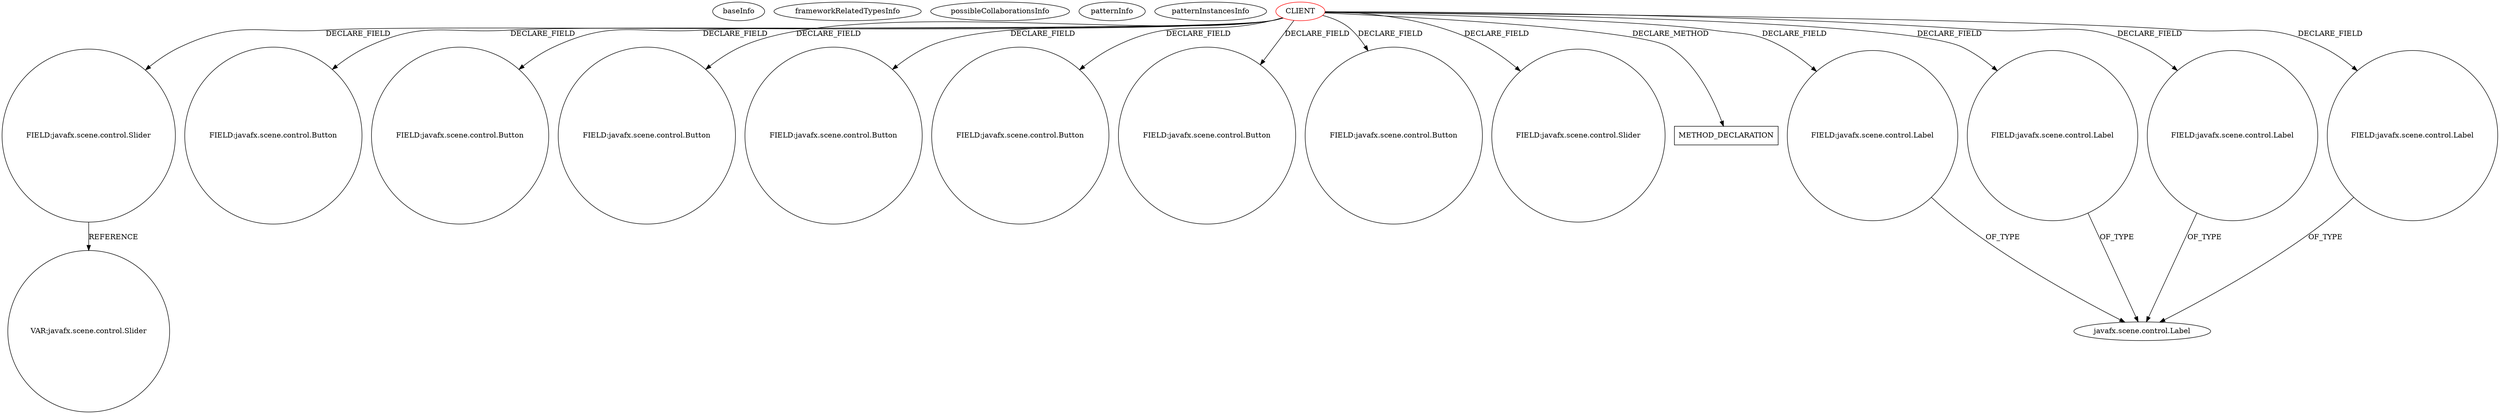 digraph {
baseInfo[graphId=1224,category="pattern",isAnonymous=false,possibleRelation=false]
frameworkRelatedTypesInfo[]
possibleCollaborationsInfo[]
patternInfo[frequency=2.0,patternRootClient=0]
patternInstancesInfo[0="candybibby-Snake~/candybibby-Snake/Snake-master/src/graphicsJavaFX/Controller.java~Controller~2239",1="if12b051-SWP_Paint~/if12b051-SWP_Paint/SWP_Paint-master/SWP_Paint/src/gui/MainController.java~MainController~3089"]
78[label="FIELD:javafx.scene.control.Slider",vertexType="FIELD_DECLARATION",isFrameworkType=false,shape=circle]
0[label="CLIENT",vertexType="ROOT_CLIENT_CLASS_DECLARATION",isFrameworkType=false,color=red]
12[label="FIELD:javafx.scene.control.Button",vertexType="FIELD_DECLARATION",isFrameworkType=false,shape=circle]
18[label="FIELD:javafx.scene.control.Button",vertexType="FIELD_DECLARATION",isFrameworkType=false,shape=circle]
58[label="FIELD:javafx.scene.control.Button",vertexType="FIELD_DECLARATION",isFrameworkType=false,shape=circle]
34[label="FIELD:javafx.scene.control.Button",vertexType="FIELD_DECLARATION",isFrameworkType=false,shape=circle]
10[label="FIELD:javafx.scene.control.Button",vertexType="FIELD_DECLARATION",isFrameworkType=false,shape=circle]
8[label="FIELD:javafx.scene.control.Button",vertexType="FIELD_DECLARATION",isFrameworkType=false,shape=circle]
62[label="FIELD:javafx.scene.control.Button",vertexType="FIELD_DECLARATION",isFrameworkType=false,shape=circle]
40[label="FIELD:javafx.scene.control.Slider",vertexType="FIELD_DECLARATION",isFrameworkType=false,shape=circle]
255[label="VAR:javafx.scene.control.Slider",vertexType="VARIABLE_EXPRESION",isFrameworkType=false,shape=circle]
149[label="METHOD_DECLARATION",vertexType="CLIENT_METHOD_DECLARATION",isFrameworkType=false,shape=box]
72[label="FIELD:javafx.scene.control.Label",vertexType="FIELD_DECLARATION",isFrameworkType=false,shape=circle]
37[label="javafx.scene.control.Label",vertexType="FRAMEWORK_CLASS_TYPE",isFrameworkType=false]
74[label="FIELD:javafx.scene.control.Label",vertexType="FIELD_DECLARATION",isFrameworkType=false,shape=circle]
70[label="FIELD:javafx.scene.control.Label",vertexType="FIELD_DECLARATION",isFrameworkType=false,shape=circle]
66[label="FIELD:javafx.scene.control.Label",vertexType="FIELD_DECLARATION",isFrameworkType=false,shape=circle]
0->70[label="DECLARE_FIELD"]
78->255[label="REFERENCE"]
66->37[label="OF_TYPE"]
0->72[label="DECLARE_FIELD"]
70->37[label="OF_TYPE"]
0->8[label="DECLARE_FIELD"]
0->149[label="DECLARE_METHOD"]
0->40[label="DECLARE_FIELD"]
0->10[label="DECLARE_FIELD"]
0->58[label="DECLARE_FIELD"]
72->37[label="OF_TYPE"]
0->74[label="DECLARE_FIELD"]
0->12[label="DECLARE_FIELD"]
0->18[label="DECLARE_FIELD"]
0->34[label="DECLARE_FIELD"]
0->62[label="DECLARE_FIELD"]
74->37[label="OF_TYPE"]
0->78[label="DECLARE_FIELD"]
0->66[label="DECLARE_FIELD"]
}
